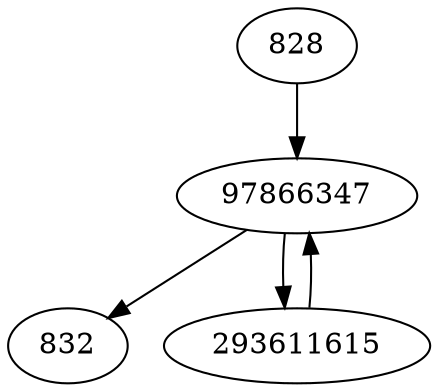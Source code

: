 strict digraph  {
832;
97866347;
828;
293611615;
97866347 -> 293611615;
97866347 -> 832;
828 -> 97866347;
293611615 -> 97866347;
}
